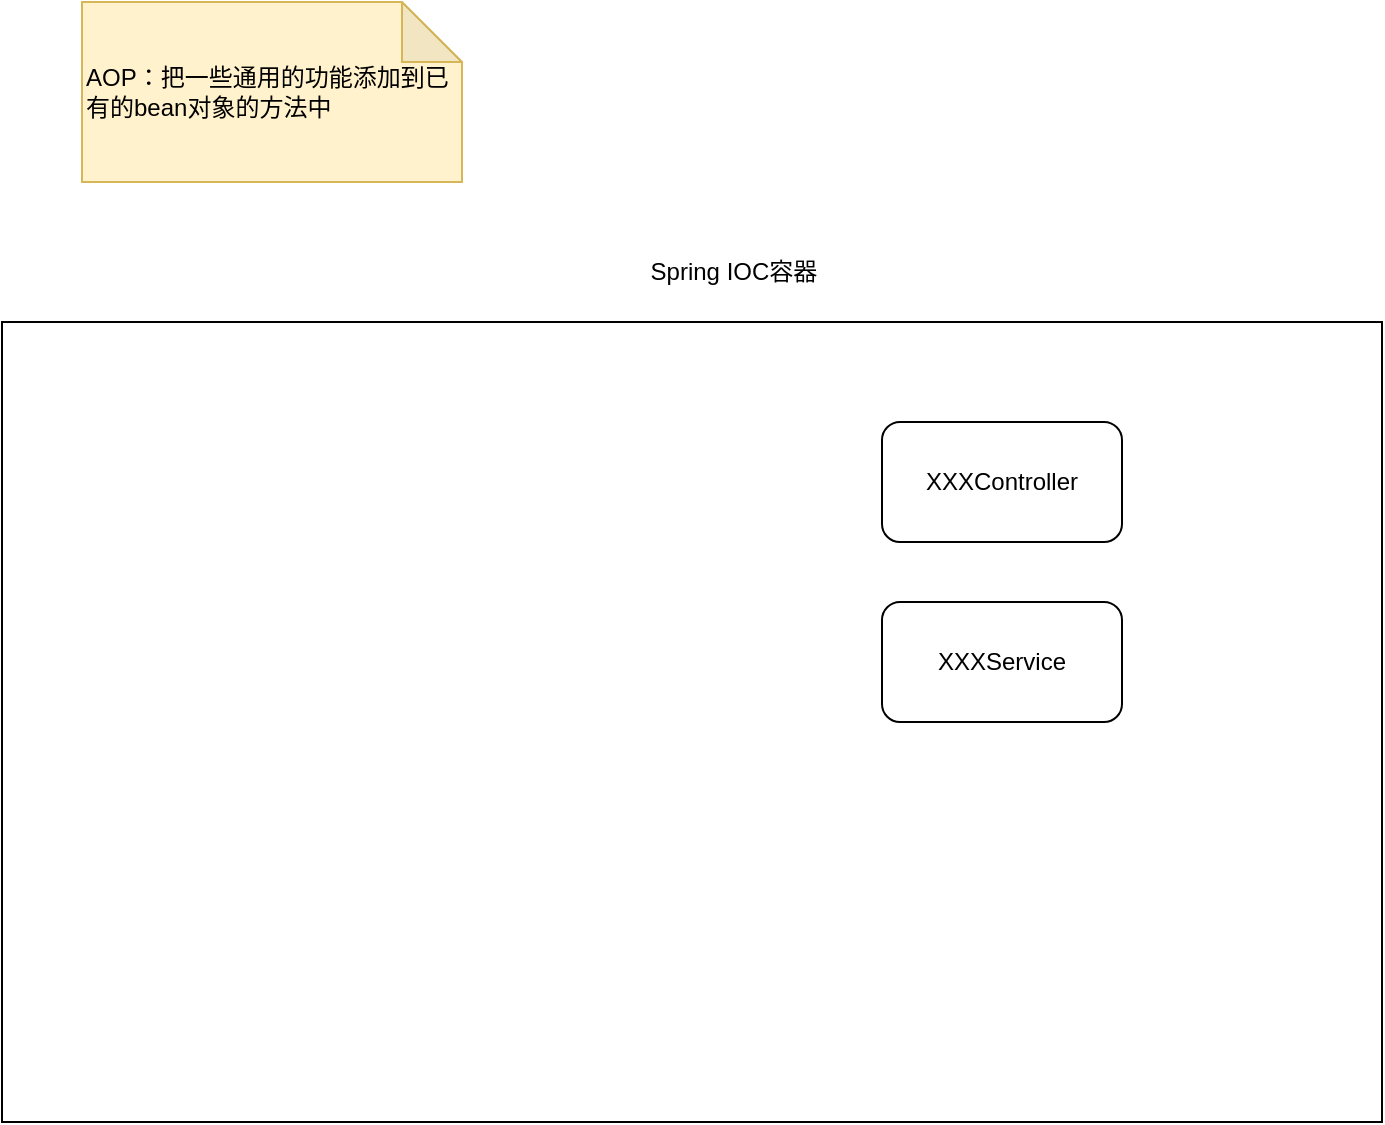 <mxfile version="21.1.5" type="github" pages="2">
  <diagram name="Page-1" id="rFUjrK2MDTwg0Qfsd4AK">
    <mxGraphModel dx="1221" dy="766" grid="1" gridSize="10" guides="1" tooltips="1" connect="1" arrows="1" fold="1" page="1" pageScale="1" pageWidth="850" pageHeight="1100" math="0" shadow="0">
      <root>
        <mxCell id="0" />
        <mxCell id="1" parent="0" />
        <mxCell id="Ox2pTW6n9cqxj679FHZ_-1" value="" style="rounded=0;whiteSpace=wrap;html=1;" parent="1" vertex="1">
          <mxGeometry x="60" y="210" width="690" height="400" as="geometry" />
        </mxCell>
        <mxCell id="Ox2pTW6n9cqxj679FHZ_-3" value="&lt;div style=&quot;&quot;&gt;&lt;span style=&quot;background-color: initial;&quot;&gt;Spring IOC容器&lt;/span&gt;&lt;span style=&quot;background-color: initial; white-space: pre;&quot;&gt; &lt;/span&gt;&lt;/div&gt;" style="text;html=1;strokeColor=none;fillColor=none;align=right;verticalAlign=middle;whiteSpace=wrap;rounded=0;" parent="1" vertex="1">
          <mxGeometry x="337.5" y="170" width="135" height="30" as="geometry" />
        </mxCell>
        <mxCell id="Ox2pTW6n9cqxj679FHZ_-4" value="XXXController" style="rounded=1;whiteSpace=wrap;html=1;" parent="1" vertex="1">
          <mxGeometry x="500" y="260" width="120" height="60" as="geometry" />
        </mxCell>
        <mxCell id="Ox2pTW6n9cqxj679FHZ_-5" value="XXXService" style="rounded=1;whiteSpace=wrap;html=1;" parent="1" vertex="1">
          <mxGeometry x="500" y="350" width="120" height="60" as="geometry" />
        </mxCell>
        <mxCell id="Ox2pTW6n9cqxj679FHZ_-6" value="AOP：把一些通用的功能添加到已有的bean对象的方法中" style="shape=note;whiteSpace=wrap;html=1;backgroundOutline=1;darkOpacity=0.05;fillColor=#fff2cc;strokeColor=#d6b656;align=left;" parent="1" vertex="1">
          <mxGeometry x="100" y="50" width="190" height="90" as="geometry" />
        </mxCell>
      </root>
    </mxGraphModel>
  </diagram>
  <diagram id="Yh9xnWg6Rdt4dLlwORF2" name="Page-2">
    <mxGraphModel dx="1221" dy="766" grid="1" gridSize="10" guides="1" tooltips="1" connect="1" arrows="1" fold="1" page="1" pageScale="1" pageWidth="850" pageHeight="1100" math="0" shadow="0">
      <root>
        <mxCell id="0" />
        <mxCell id="1" parent="0" />
        <mxCell id="8RPd-nL1OgMBByBj9WP1-20" value="" style="shape=ext;double=1;whiteSpace=wrap;html=1;aspect=fixed;strokeColor=#8F9AFF;" vertex="1" parent="1">
          <mxGeometry x="490" y="60" width="160" height="160" as="geometry" />
        </mxCell>
        <mxCell id="8RPd-nL1OgMBByBj9WP1-17" value="" style="whiteSpace=wrap;html=1;aspect=fixed;" vertex="1" parent="1">
          <mxGeometry x="570" y="140" width="80" height="80" as="geometry" />
        </mxCell>
        <mxCell id="8RPd-nL1OgMBByBj9WP1-18" value="" style="whiteSpace=wrap;html=1;aspect=fixed;" vertex="1" parent="1">
          <mxGeometry x="490" y="140" width="80" height="80" as="geometry" />
        </mxCell>
        <mxCell id="8RPd-nL1OgMBByBj9WP1-16" value="" style="whiteSpace=wrap;html=1;aspect=fixed;shadow=0;" vertex="1" parent="1">
          <mxGeometry x="490" y="60" width="80" height="80" as="geometry" />
        </mxCell>
        <mxCell id="8RPd-nL1OgMBByBj9WP1-1" value="" style="whiteSpace=wrap;html=1;aspect=fixed;" vertex="1" parent="1">
          <mxGeometry x="570" y="60" width="80" height="80" as="geometry" />
        </mxCell>
        <mxCell id="8RPd-nL1OgMBByBj9WP1-32" value="block（8x8）" style="whiteSpace=wrap;html=1;strokeColor=none;" vertex="1" parent="1">
          <mxGeometry x="670" y="110" width="60" height="60" as="geometry" />
        </mxCell>
        <mxCell id="8RPd-nL1OgMBByBj9WP1-33" value="cell（4x4）" style="whiteSpace=wrap;html=1;strokeColor=none;" vertex="1" parent="1">
          <mxGeometry x="510" y="10" width="40" height="30" as="geometry" />
        </mxCell>
        <mxCell id="8RPd-nL1OgMBByBj9WP1-21" value="" style="shape=crossbar;whiteSpace=wrap;html=1;rounded=1;" vertex="1" parent="1">
          <mxGeometry x="490" y="30" width="80" height="20" as="geometry" />
        </mxCell>
        <mxCell id="8RPd-nL1OgMBByBj9WP1-29" value="" style="shape=crossbar;whiteSpace=wrap;html=1;rounded=1;direction=south;" vertex="1" parent="1">
          <mxGeometry x="660" y="60" width="20" height="160" as="geometry" />
        </mxCell>
      </root>
    </mxGraphModel>
  </diagram>
</mxfile>
